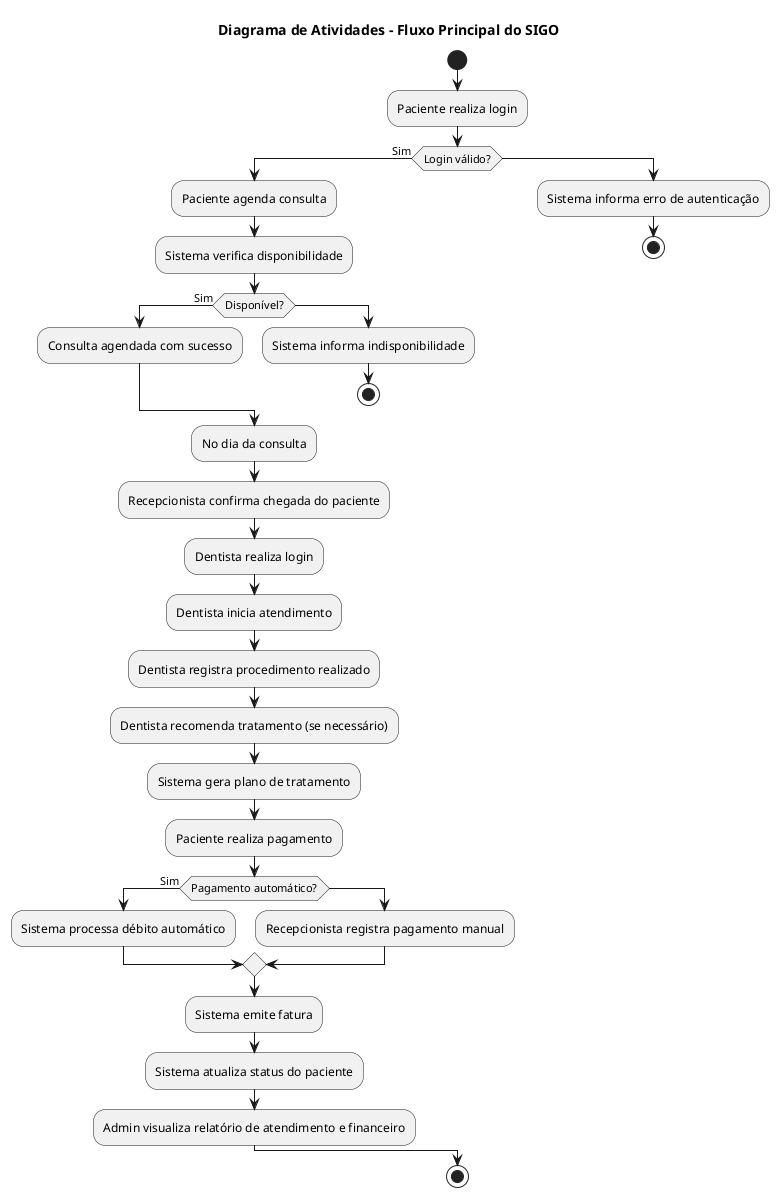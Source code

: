@startuml
title Diagrama de Atividades - Fluxo Principal do SIGO

start

:Paciente realiza login;

if (Login válido?) then (Sim)
  :Paciente agenda consulta;
  :Sistema verifica disponibilidade;
  
  if (Disponível?) then (Sim)
    :Consulta agendada com sucesso;
  else
    :Sistema informa indisponibilidade;
    stop
  endif

  :No dia da consulta;
  :Recepcionista confirma chegada do paciente;
  :Dentista realiza login;
  :Dentista inicia atendimento;
  :Dentista registra procedimento realizado;
  :Dentista recomenda tratamento (se necessário);
  :Sistema gera plano de tratamento;

  :Paciente realiza pagamento;

  if (Pagamento automático?) then (Sim)
    :Sistema processa débito automático;
  else
    :Recepcionista registra pagamento manual;
  endif

  :Sistema emite fatura;
  :Sistema atualiza status do paciente;

  :Admin visualiza relatório de atendimento e financeiro;

else
  :Sistema informa erro de autenticação;
  stop
endif

stop
@enduml
